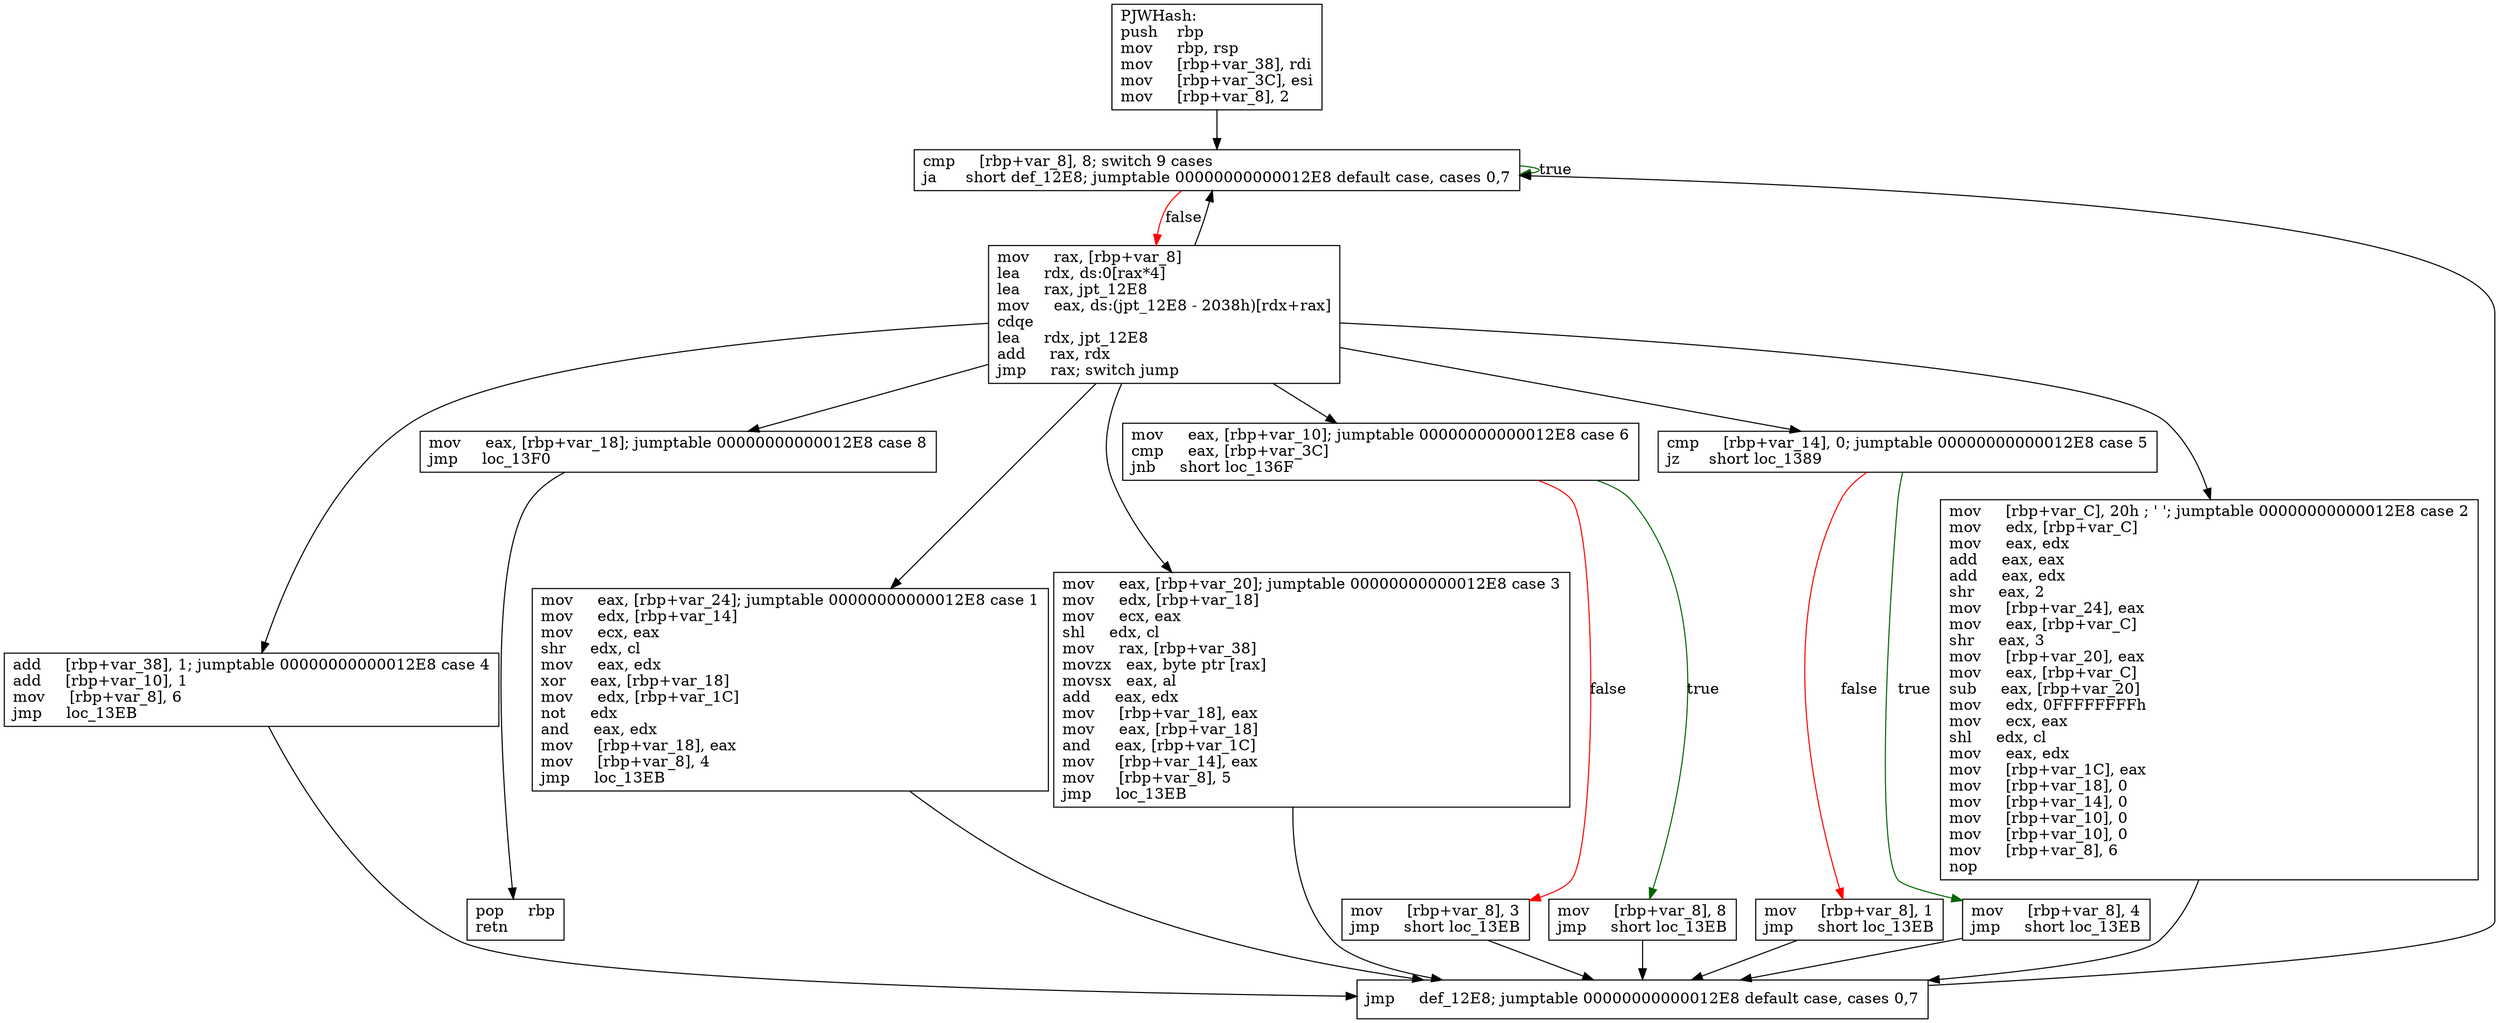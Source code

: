 digraph "PJWHash" {
	graph [
	];
	node [
		shape = "box"
	];
	edge [
	];
	"0" [
		label = "PJWHash:\lpush    rbp\lmov     rbp, rsp\lmov     [rbp+var_38], rdi\lmov     [rbp+var_3C], esi\lmov     [rbp+var_8], 2\l"
	];
	"1" [
		label = "cmp     [rbp+var_8], 8; switch 9 cases\lja      short def_12E8; jumptable 00000000000012E8 default case, cases 0,7\l"
	];
	"2" [
		label = "mov     rax, [rbp+var_8]\llea     rdx, ds:0[rax*4]\llea     rax, jpt_12E8\lmov     eax, ds:(jpt_12E8 - 2038h)[rdx+rax]\lcdqe\llea     rdx, jpt_12E8\ladd     rax, rdx\ljmp     rax; switch jump\l"
	];
	"3" [
		label = "add     [rbp+var_38], 1; jumptable 00000000000012E8 case 4\ladd     [rbp+var_10], 1\lmov     [rbp+var_8], 6\ljmp     loc_13EB\l"
	];
	"4" [
		label = "mov     eax, [rbp+var_18]; jumptable 00000000000012E8 case 8\ljmp     loc_13F0\l"
	];
	"5" [
		label = "mov     eax, [rbp+var_24]; jumptable 00000000000012E8 case 1\lmov     edx, [rbp+var_14]\lmov     ecx, eax\lshr     edx, cl\lmov     eax, edx\lxor     eax, [rbp+var_18]\lmov     edx, [rbp+var_1C]\lnot     edx\land     eax, edx\lmov     [rbp+var_18], eax\lmov     [rbp+var_8], 4\ljmp     loc_13EB\l"
	];
	"6" [
		label = "mov     eax, [rbp+var_20]; jumptable 00000000000012E8 case 3\lmov     edx, [rbp+var_18]\lmov     ecx, eax\lshl     edx, cl\lmov     rax, [rbp+var_38]\lmovzx   eax, byte ptr [rax]\lmovsx   eax, al\ladd     eax, edx\lmov     [rbp+var_18], eax\lmov     eax, [rbp+var_18]\land     eax, [rbp+var_1C]\lmov     [rbp+var_14], eax\lmov     [rbp+var_8], 5\ljmp     loc_13EB\l"
	];
	"7" [
		label = "mov     eax, [rbp+var_10]; jumptable 00000000000012E8 case 6\lcmp     eax, [rbp+var_3C]\ljnb     short loc_136F\l"
	];
	"8" [
		label = "mov     [rbp+var_8], 3\ljmp     short loc_13EB\l"
	];
	"9" [
		label = "mov     [rbp+var_8], 8\ljmp     short loc_13EB\l"
	];
	"10" [
		label = "cmp     [rbp+var_14], 0; jumptable 00000000000012E8 case 5\ljz      short loc_1389\l"
	];
	"11" [
		label = "mov     [rbp+var_8], 1\ljmp     short loc_13EB\l"
	];
	"12" [
		label = "mov     [rbp+var_8], 4\ljmp     short loc_13EB\l"
	];
	"13" [
		label = "mov     [rbp+var_C], 20h ; ' '; jumptable 00000000000012E8 case 2\lmov     edx, [rbp+var_C]\lmov     eax, edx\ladd     eax, eax\ladd     eax, edx\lshr     eax, 2\lmov     [rbp+var_24], eax\lmov     eax, [rbp+var_C]\lshr     eax, 3\lmov     [rbp+var_20], eax\lmov     eax, [rbp+var_C]\lsub     eax, [rbp+var_20]\lmov     edx, 0FFFFFFFFh\lmov     ecx, eax\lshl     edx, cl\lmov     eax, edx\lmov     [rbp+var_1C], eax\lmov     [rbp+var_18], 0\lmov     [rbp+var_14], 0\lmov     [rbp+var_10], 0\lmov     [rbp+var_10], 0\lmov     [rbp+var_8], 6\lnop\l"
	];
	"14" [
		label = "jmp     def_12E8; jumptable 00000000000012E8 default case, cases 0,7\l"
	];
	"15" [
		label = "pop     rbp\lretn\l"
	];
// node 0
	"0" -> "1" [ ];
// node 1
	"1" -> "2" [ label = "false", color = red ];
	"1" -> "1" [ label = "true", color = darkgreen ];
// node 2
	"2" -> "1" [ ];
	"2" -> "3" [ ];
	"2" -> "4" [ ];
	"2" -> "5" [ ];
	"2" -> "6" [ ];
	"2" -> "7" [ ];
	"2" -> "10" [ ];
	"2" -> "13" [ ];
// node 3
	"3" -> "14" [ ];
// node 4
	"4" -> "15" [ ];
// node 5
	"5" -> "14" [ ];
// node 6
	"6" -> "14" [ ];
// node 7
	"7" -> "8" [ label = "false", color = red ];
	"7" -> "9" [ label = "true", color = darkgreen ];
// node 8
	"8" -> "14" [ ];
// node 9
	"9" -> "14" [ ];
// node 10
	"10" -> "11" [ label = "false", color = red ];
	"10" -> "12" [ label = "true", color = darkgreen ];
// node 11
	"11" -> "14" [ ];
// node 12
	"12" -> "14" [ ];
// node 13
	"13" -> "14" [ ];
// node 14
	"14" -> "1" [ ];
// node 15
}
